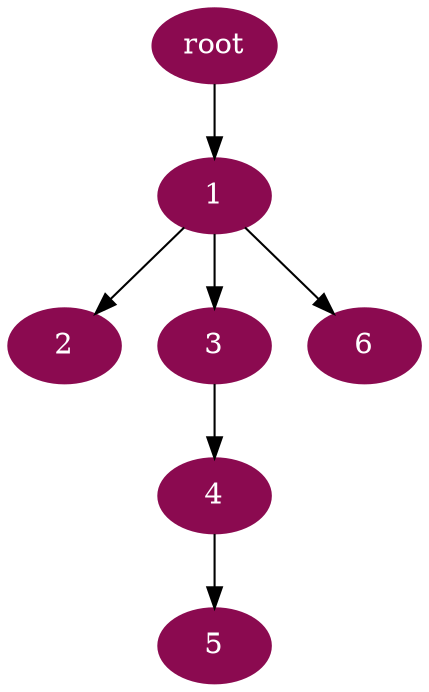digraph G {
node [color=deeppink4, style=filled, fontcolor=white];
"root" -> 1;
1 -> 2;
1 -> 3;
3 -> 4;
4 -> 5;
1 -> 6;
}
